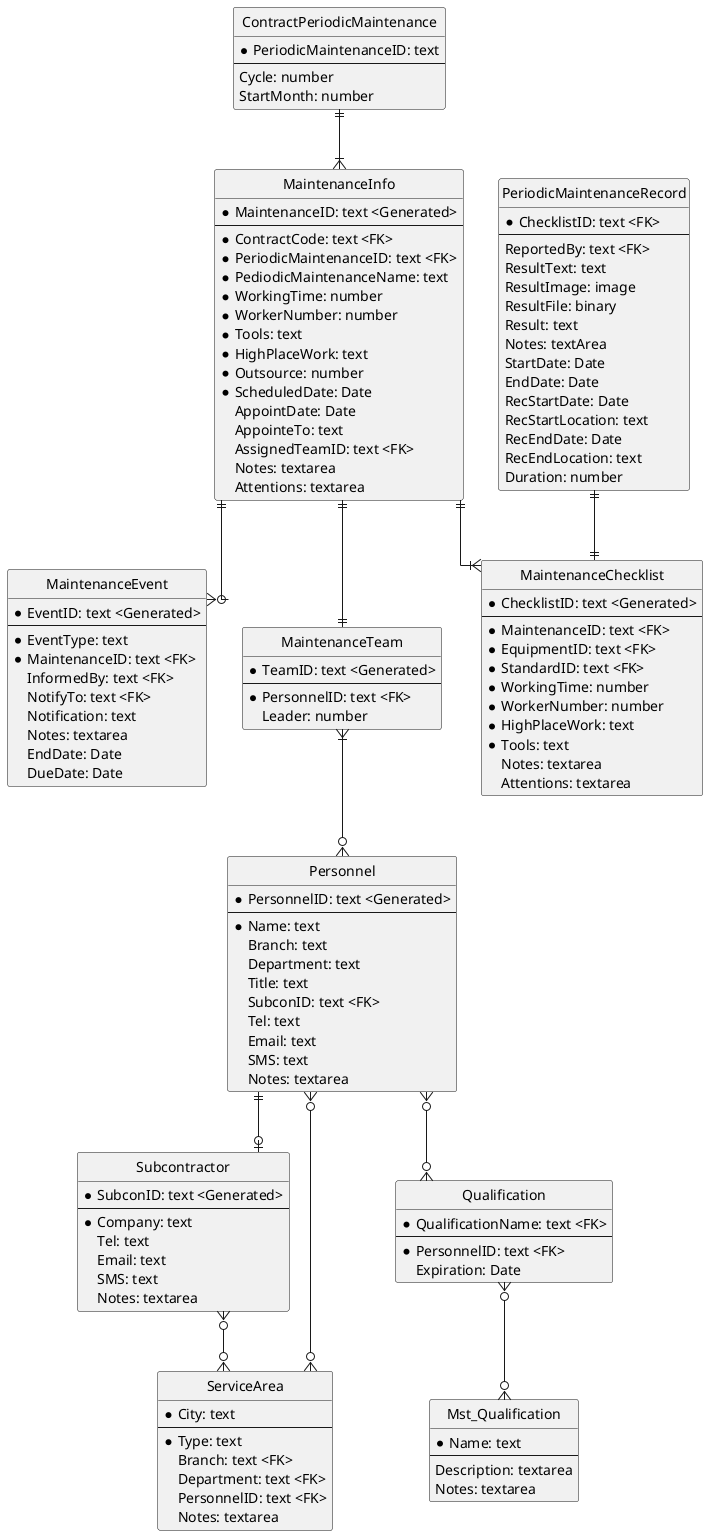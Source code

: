 @startuml
hide circle
skinparam linetype ortho

entity ContractPeriodicMaintenance {
    * PeriodicMaintenanceID: text
    --
    Cycle: number
    StartMonth: number
}
entity MaintenanceInfo {
    * MaintenanceID: text <Generated>
    --
    * ContractCode: text <FK>
    * PeriodicMaintenanceID: text <FK>
    * PediodicMaintenanceName: text
    * WorkingTime: number
    * WorkerNumber: number
    * Tools: text
    * HighPlaceWork: text
    * Outsource: number
    * ScheduledDate: Date
    AppointDate: Date
    AppointeTo: text
    AssignedTeamID: text <FK>
    Notes: textarea
    Attentions: textarea
}
' Status: Appointment/ assignment/ ScheduleFixed/ Pending/ Complete/ RemainingWork
entity MaintenanceEvent {
    * EventID: text <Generated>
    --
    * EventType: text
    * MaintenanceID: text <FK>
    InformedBy: text <FK>
    NotifyTo: text <FK>
    Notification: text
    Notes: textarea
    EndDate: Date
    DueDate: Date
}
' EventType: Generated/ Appoint/ Assign/ FixSchedule/ StartPM/ SubmitQtn
entity MaintenanceChecklist {
    * ChecklistID: text <Generated>
    --
    * MaintenanceID: text <FK> 
    * EquipmentID: text <FK>
    * StandardID: text <FK>
    * WorkingTime: number
    * WorkerNumber: number
    * HighPlaceWork: text
    * Tools: text
    Notes: textarea
    Attentions: textarea
}
entity PeriodicMaintenanceRecord {
    * ChecklistID: text <FK>
    --
    ReportedBy: text <FK>
    ResultText: text
    ResultImage: image
    ResultFile: binary
    Result: text
    Notes: textArea
    StartDate: Date
    EndDate: Date
    RecStartDate: Date
    RecStartLocation: text
    RecEndDate: Date
    RecEndLocation: text
    Duration: number
}
entity MaintenanceTeam {
    * TeamID: text <Generated>
    --
    * PersonnelID: text <FK>
    Leader: number
}
entity Personnel {
    * PersonnelID: text <Generated>
    --
    * Name: text
    Branch: text
    Department: text
    Title: text
    SubconID: text <FK>
    Tel: text
    Email: text
    SMS: text
    Notes: textarea
}
entity Subcontractor {
    * SubconID: text <Generated>
    --
    * Company: text
    Tel: text
    Email: text
    SMS: text
    Notes: textarea
}
entity Qualification {
    * QualificationName: text <FK>
    --
    * PersonnelID: text <FK>
    Expiration: Date
}

entity Mst_Qualification {
    * Name: text
    --
    Description: textarea
    Notes: textarea
}
entity ServiceArea {
    * City: text
    --
    * Type: text
    Branch: text <FK>
    Department: text <FK>
    PersonnelID: text <FK>
    Notes: textarea
}
' Type: Branch/ Department/ Company/ PersonnelID

ContractPeriodicMaintenance ||--|{ MaintenanceInfo
MaintenanceInfo ||--|{ MaintenanceChecklist
PeriodicMaintenanceRecord ||--|| MaintenanceChecklist
MaintenanceInfo ||--o{ MaintenanceEvent
MaintenanceInfo ||--|| MaintenanceTeam
MaintenanceTeam }|--o{ Personnel
Personnel ||--o| Subcontractor
Personnel }o--o{ Qualification
Qualification }o--o{ Mst_Qualification
Personnel }o--o{ ServiceArea
Subcontractor }o--o{ ServiceArea
@enduml